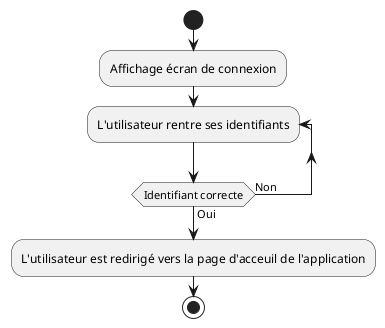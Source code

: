 @startuml connexion a l'application

start
:Affichage écran de connexion;

repeat :L'utilisateur rentre ses identifiants;
repeat while (Identifiant correcte) is (Non) not (Oui);

:L'utilisateur est redirigé vers la page d'acceuil de l'application;
stop


@enduml